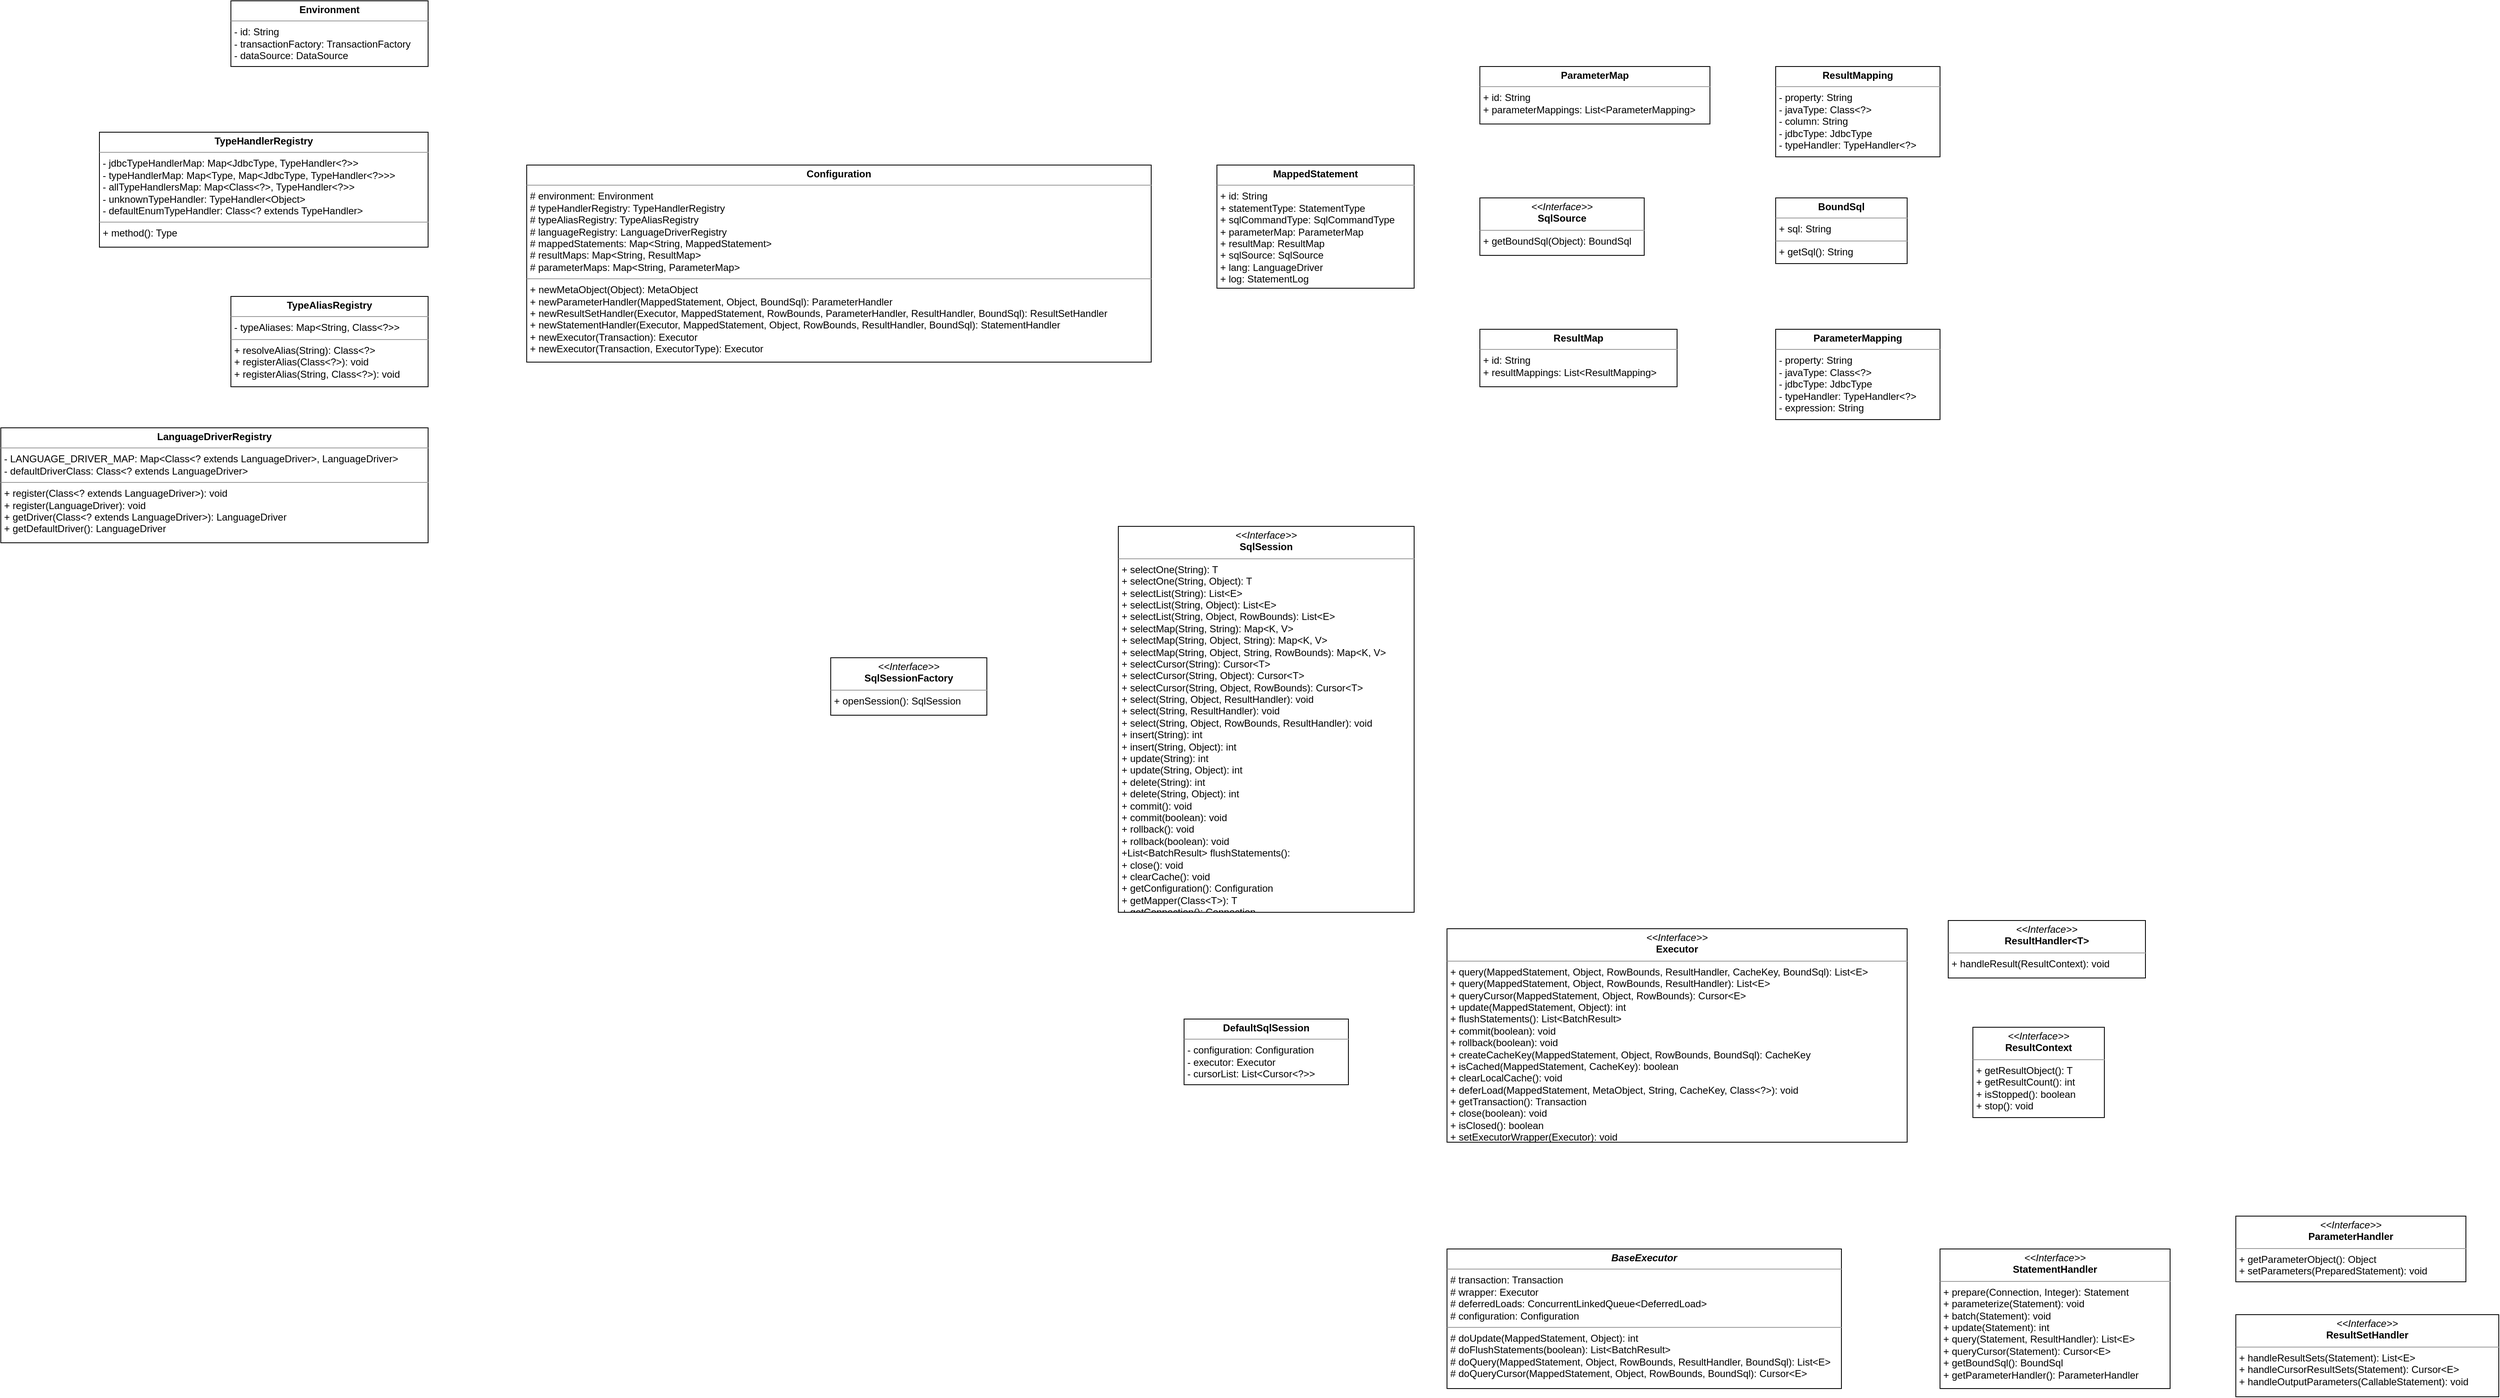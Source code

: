 <mxfile version="12.4.2" type="device" pages="1"><diagram id="11jCLRWM-ENK_kIR0f4W" name="Page-1"><mxGraphModel dx="2760" dy="754" grid="1" gridSize="10" guides="1" tooltips="1" connect="1" arrows="1" fold="1" page="1" pageScale="1" pageWidth="827" pageHeight="1169" math="0" shadow="0"><root><mxCell id="0"/><mxCell id="1" parent="0"/><mxCell id="-UJexCOjadCY9sfcEA10-1" value="&lt;p style=&quot;margin: 0px ; margin-top: 4px ; text-align: center&quot;&gt;&lt;i&gt;&amp;lt;&amp;lt;Interface&amp;gt;&amp;gt;&lt;/i&gt;&lt;br&gt;&lt;b&gt;SqlSource&lt;/b&gt;&lt;/p&gt;&lt;hr size=&quot;1&quot;&gt;&lt;p style=&quot;margin: 0px ; margin-left: 4px&quot;&gt;+ getBoundSql(Object): BoundSql&lt;/p&gt;" style="verticalAlign=top;align=left;overflow=fill;fontSize=12;fontFamily=Helvetica;html=1;" parent="1" vertex="1"><mxGeometry x="800" y="680" width="200" height="70" as="geometry"/></mxCell><mxCell id="-UJexCOjadCY9sfcEA10-2" value="&lt;p style=&quot;margin: 0px ; margin-top: 4px ; text-align: center&quot;&gt;&lt;b&gt;BoundSql&lt;/b&gt;&lt;/p&gt;&lt;hr size=&quot;1&quot;&gt;&lt;p style=&quot;margin: 0px ; margin-left: 4px&quot;&gt;+ sql: String&lt;/p&gt;&lt;hr size=&quot;1&quot;&gt;&lt;p style=&quot;margin: 0px ; margin-left: 4px&quot;&gt;+ getSql(): String&lt;/p&gt;" style="verticalAlign=top;align=left;overflow=fill;fontSize=12;fontFamily=Helvetica;html=1;" parent="1" vertex="1"><mxGeometry x="1160" y="680" width="160" height="80" as="geometry"/></mxCell><mxCell id="-UJexCOjadCY9sfcEA10-3" value="&lt;p style=&quot;margin: 0px ; margin-top: 4px ; text-align: center&quot;&gt;&lt;b&gt;MappedStatement&lt;/b&gt;&lt;/p&gt;&lt;hr size=&quot;1&quot;&gt;&lt;p style=&quot;margin: 0px ; margin-left: 4px&quot;&gt;+ id: String&lt;/p&gt;&lt;p style=&quot;margin: 0px ; margin-left: 4px&quot;&gt;+ statementType: StatementType&lt;/p&gt;&lt;p style=&quot;margin: 0px ; margin-left: 4px&quot;&gt;+ sqlCommandType: SqlCommandType&lt;/p&gt;&lt;p style=&quot;margin: 0px ; margin-left: 4px&quot;&gt;+ parameterMap: ParameterMap&lt;/p&gt;&lt;p style=&quot;margin: 0px ; margin-left: 4px&quot;&gt;+ resultMap: ResultMap&lt;/p&gt;&lt;p style=&quot;margin: 0px ; margin-left: 4px&quot;&gt;+ sqlSource: SqlSource&lt;/p&gt;&lt;p style=&quot;margin: 0px ; margin-left: 4px&quot;&gt;+ lang: LanguageDriver&lt;/p&gt;&lt;p style=&quot;margin: 0px ; margin-left: 4px&quot;&gt;+ log: StatementLog&lt;/p&gt;" style="verticalAlign=top;align=left;overflow=fill;fontSize=12;fontFamily=Helvetica;html=1;" parent="1" vertex="1"><mxGeometry x="480" y="640" width="240" height="150" as="geometry"/></mxCell><mxCell id="-UJexCOjadCY9sfcEA10-4" value="&lt;p style=&quot;margin: 0px ; margin-top: 4px ; text-align: center&quot;&gt;&lt;b&gt;TypeHandlerRegistry&lt;/b&gt;&lt;/p&gt;&lt;hr size=&quot;1&quot;&gt;&lt;p style=&quot;margin: 0px ; margin-left: 4px&quot;&gt;- jdbcTypeHandlerMap: Map&amp;lt;JdbcType, TypeHandler&amp;lt;?&amp;gt;&amp;gt;&lt;/p&gt;&lt;p style=&quot;margin: 0px ; margin-left: 4px&quot;&gt;- typeHandlerMap: Map&amp;lt;Type, Map&amp;lt;JdbcType, TypeHandler&amp;lt;?&amp;gt;&amp;gt;&amp;gt;&lt;/p&gt;&lt;p style=&quot;margin: 0px ; margin-left: 4px&quot;&gt;- allTypeHandlersMap: Map&amp;lt;Class&amp;lt;?&amp;gt;, TypeHandler&amp;lt;?&amp;gt;&amp;gt;&lt;/p&gt;&lt;p style=&quot;margin: 0px ; margin-left: 4px&quot;&gt;- unknownTypeHandler: TypeHandler&amp;lt;Object&amp;gt;&lt;/p&gt;&lt;p style=&quot;margin: 0px ; margin-left: 4px&quot;&gt;- defaultEnumTypeHandler: Class&amp;lt;? extends TypeHandler&amp;gt;&lt;/p&gt;&lt;hr size=&quot;1&quot;&gt;&lt;p style=&quot;margin: 0px ; margin-left: 4px&quot;&gt;+ method(): Type&lt;/p&gt;" style="verticalAlign=top;align=left;overflow=fill;fontSize=12;fontFamily=Helvetica;html=1;" parent="1" vertex="1"><mxGeometry x="-880" y="600" width="400" height="140" as="geometry"/></mxCell><mxCell id="-UJexCOjadCY9sfcEA10-5" value="&lt;p style=&quot;margin: 0px ; margin-top: 4px ; text-align: center&quot;&gt;&lt;b&gt;ResultMapping&lt;/b&gt;&lt;/p&gt;&lt;hr size=&quot;1&quot;&gt;&lt;p style=&quot;margin: 0px ; margin-left: 4px&quot;&gt;- property: String&lt;/p&gt;&lt;p style=&quot;margin: 0px ; margin-left: 4px&quot;&gt;- javaType: Class&amp;lt;?&amp;gt;&lt;/p&gt;&lt;p style=&quot;margin: 0px ; margin-left: 4px&quot;&gt;- column: String&lt;/p&gt;&lt;p style=&quot;margin: 0px ; margin-left: 4px&quot;&gt;- jdbcType: JdbcType&lt;/p&gt;&lt;p style=&quot;margin: 0px ; margin-left: 4px&quot;&gt;- typeHandler: TypeHandler&amp;lt;?&amp;gt;&lt;/p&gt;" style="verticalAlign=top;align=left;overflow=fill;fontSize=12;fontFamily=Helvetica;html=1;" parent="1" vertex="1"><mxGeometry x="1160" y="520" width="200" height="110" as="geometry"/></mxCell><mxCell id="-UJexCOjadCY9sfcEA10-6" value="&lt;p style=&quot;margin: 0px ; margin-top: 4px ; text-align: center&quot;&gt;&lt;b&gt;ResultMap&lt;/b&gt;&lt;/p&gt;&lt;hr size=&quot;1&quot;&gt;&lt;p style=&quot;margin: 0px ; margin-left: 4px&quot;&gt;+ id: String&lt;/p&gt;&lt;p style=&quot;margin: 0px ; margin-left: 4px&quot;&gt;+ resultMappings: List&amp;lt;ResultMapping&amp;gt;&lt;/p&gt;" style="verticalAlign=top;align=left;overflow=fill;fontSize=12;fontFamily=Helvetica;html=1;" parent="1" vertex="1"><mxGeometry x="800" y="840" width="240" height="70" as="geometry"/></mxCell><mxCell id="-UJexCOjadCY9sfcEA10-7" value="&lt;p style=&quot;margin: 0px ; margin-top: 4px ; text-align: center&quot;&gt;&lt;b&gt;ParameterMapping&lt;/b&gt;&lt;/p&gt;&lt;hr size=&quot;1&quot;&gt;&lt;p style=&quot;margin: 0px ; margin-left: 4px&quot;&gt;- property: String&lt;/p&gt;&lt;p style=&quot;margin: 0px ; margin-left: 4px&quot;&gt;- javaType: Class&amp;lt;?&amp;gt;&lt;/p&gt;&lt;p style=&quot;margin: 0px ; margin-left: 4px&quot;&gt;- jdbcType: JdbcType&lt;/p&gt;&lt;p style=&quot;margin: 0px ; margin-left: 4px&quot;&gt;- typeHandler: TypeHandler&amp;lt;?&amp;gt;&lt;/p&gt;&lt;p style=&quot;margin: 0px ; margin-left: 4px&quot;&gt;- expression: String&lt;/p&gt;" style="verticalAlign=top;align=left;overflow=fill;fontSize=12;fontFamily=Helvetica;html=1;" parent="1" vertex="1"><mxGeometry x="1160" y="840" width="200" height="110" as="geometry"/></mxCell><mxCell id="-UJexCOjadCY9sfcEA10-8" value="&lt;p style=&quot;margin: 0px ; margin-top: 4px ; text-align: center&quot;&gt;&lt;b&gt;ParameterMap&lt;/b&gt;&lt;/p&gt;&lt;hr size=&quot;1&quot;&gt;&lt;p style=&quot;margin: 0px ; margin-left: 4px&quot;&gt;+ id: String&lt;/p&gt;&lt;p style=&quot;margin: 0px ; margin-left: 4px&quot;&gt;+ parameterMappings: List&amp;lt;ParameterMapping&amp;gt;&lt;/p&gt;" style="verticalAlign=top;align=left;overflow=fill;fontSize=12;fontFamily=Helvetica;html=1;" parent="1" vertex="1"><mxGeometry x="800" y="520" width="280" height="70" as="geometry"/></mxCell><mxCell id="-UJexCOjadCY9sfcEA10-9" value="&lt;p style=&quot;margin: 0px ; margin-top: 4px ; text-align: center&quot;&gt;&lt;b&gt;TypeAliasRegistry&lt;/b&gt;&lt;/p&gt;&lt;hr size=&quot;1&quot;&gt;&lt;p style=&quot;margin: 0px ; margin-left: 4px&quot;&gt;- typeAliases: Map&amp;lt;String, Class&amp;lt;?&amp;gt;&amp;gt;&lt;/p&gt;&lt;hr size=&quot;1&quot;&gt;&lt;p style=&quot;margin: 0px ; margin-left: 4px&quot;&gt;+ resolveAlias(String): Class&amp;lt;?&amp;gt;&lt;/p&gt;&lt;p style=&quot;margin: 0px ; margin-left: 4px&quot;&gt;+ registerAlias(Class&amp;lt;?&amp;gt;): void&lt;/p&gt;&lt;p style=&quot;margin: 0px ; margin-left: 4px&quot;&gt;+ registerAlias(String, Class&amp;lt;?&amp;gt;): void&lt;/p&gt;" style="verticalAlign=top;align=left;overflow=fill;fontSize=12;fontFamily=Helvetica;html=1;" parent="1" vertex="1"><mxGeometry x="-720" y="800" width="240" height="110" as="geometry"/></mxCell><mxCell id="-UJexCOjadCY9sfcEA10-10" value="&lt;p style=&quot;margin: 0px ; margin-top: 4px ; text-align: center&quot;&gt;&lt;b&gt;LanguageDriverRegistry&lt;/b&gt;&lt;/p&gt;&lt;hr size=&quot;1&quot;&gt;&lt;p style=&quot;margin: 0px ; margin-left: 4px&quot;&gt;- LANGUAGE_DRIVER_MAP: Map&amp;lt;Class&amp;lt;? extends LanguageDriver&amp;gt;, LanguageDriver&amp;gt;&lt;/p&gt;&lt;p style=&quot;margin: 0px ; margin-left: 4px&quot;&gt;- defaultDriverClass: Class&amp;lt;? extends LanguageDriver&amp;gt;&lt;/p&gt;&lt;hr size=&quot;1&quot;&gt;&lt;p style=&quot;margin: 0px ; margin-left: 4px&quot;&gt;+ register(Class&amp;lt;? extends LanguageDriver&amp;gt;): void&lt;/p&gt;&lt;p style=&quot;margin: 0px ; margin-left: 4px&quot;&gt;+ register(LanguageDriver): void&lt;/p&gt;&lt;p style=&quot;margin: 0px ; margin-left: 4px&quot;&gt;+ getDriver(Class&amp;lt;? extends LanguageDriver&amp;gt;): LanguageDriver&lt;/p&gt;&lt;p style=&quot;margin: 0px ; margin-left: 4px&quot;&gt;+ getDefaultDriver(): LanguageDriver&lt;/p&gt;" style="verticalAlign=top;align=left;overflow=fill;fontSize=12;fontFamily=Helvetica;html=1;" parent="1" vertex="1"><mxGeometry x="-1000" y="960" width="520" height="140" as="geometry"/></mxCell><mxCell id="-UJexCOjadCY9sfcEA10-11" value="&lt;p style=&quot;margin: 0px ; margin-top: 4px ; text-align: center&quot;&gt;&lt;b&gt;Configuration&lt;/b&gt;&lt;/p&gt;&lt;hr size=&quot;1&quot;&gt;&lt;p style=&quot;margin: 0px ; margin-left: 4px&quot;&gt;# environment: Environment&lt;/p&gt;&lt;p style=&quot;margin: 0px ; margin-left: 4px&quot;&gt;# typeHandlerRegistry: TypeHandlerRegistry&lt;/p&gt;&lt;p style=&quot;margin: 0px ; margin-left: 4px&quot;&gt;# typeAliasRegistry: TypeAliasRegistry&lt;/p&gt;&lt;p style=&quot;margin: 0px ; margin-left: 4px&quot;&gt;# languageRegistry: LanguageDriverRegistry&lt;/p&gt;&lt;p style=&quot;margin: 0px ; margin-left: 4px&quot;&gt;# mappedStatements: Map&amp;lt;String, MappedStatement&amp;gt;&lt;/p&gt;&lt;p style=&quot;margin: 0px ; margin-left: 4px&quot;&gt;# resultMaps: Map&amp;lt;String, ResultMap&amp;gt;&lt;/p&gt;&lt;p style=&quot;margin: 0px ; margin-left: 4px&quot;&gt;# parameterMaps: Map&amp;lt;String, ParameterMap&amp;gt;&lt;/p&gt;&lt;hr size=&quot;1&quot;&gt;&lt;p style=&quot;margin: 0px ; margin-left: 4px&quot;&gt;+ newMetaObject(Object): MetaObject&lt;/p&gt;&lt;p style=&quot;margin: 0px ; margin-left: 4px&quot;&gt;+ newParameterHandler(MappedStatement, Object, BoundSql): ParameterHandler&lt;/p&gt;&lt;p style=&quot;margin: 0px ; margin-left: 4px&quot;&gt;+ newResultSetHandler(Executor, MappedStatement, RowBounds, ParameterHandler, ResultHandler, BoundSql): ResultSetHandler&lt;/p&gt;&lt;p style=&quot;margin: 0px ; margin-left: 4px&quot;&gt;+ newStatementHandler(Executor, MappedStatement, Object, RowBounds, ResultHandler, BoundSql): StatementHandler&lt;/p&gt;&lt;p style=&quot;margin: 0px ; margin-left: 4px&quot;&gt;+ newExecutor(Transaction): Executor&lt;/p&gt;&lt;p style=&quot;margin: 0px ; margin-left: 4px&quot;&gt;+ newExecutor(Transaction, ExecutorType): Executor&lt;/p&gt;" style="verticalAlign=top;align=left;overflow=fill;fontSize=12;fontFamily=Helvetica;html=1;" parent="1" vertex="1"><mxGeometry x="-360" y="640" width="760" height="240" as="geometry"/></mxCell><mxCell id="-UJexCOjadCY9sfcEA10-12" value="&lt;p style=&quot;margin: 0px ; margin-top: 4px ; text-align: center&quot;&gt;&lt;b&gt;Environment&lt;/b&gt;&lt;/p&gt;&lt;hr size=&quot;1&quot;&gt;&lt;p style=&quot;margin: 0px ; margin-left: 4px&quot;&gt;- id: String&lt;/p&gt;&lt;p style=&quot;margin: 0px ; margin-left: 4px&quot;&gt;- transactionFactory: TransactionFactory&lt;/p&gt;&lt;p style=&quot;margin: 0px ; margin-left: 4px&quot;&gt;- dataSource: DataSource&lt;/p&gt;" style="verticalAlign=top;align=left;overflow=fill;fontSize=12;fontFamily=Helvetica;html=1;" parent="1" vertex="1"><mxGeometry x="-720" y="440" width="240" height="80" as="geometry"/></mxCell><mxCell id="-UJexCOjadCY9sfcEA10-13" value="&lt;p style=&quot;margin: 0px ; margin-top: 4px ; text-align: center&quot;&gt;&lt;i&gt;&amp;lt;&amp;lt;Interface&amp;gt;&amp;gt;&lt;/i&gt;&lt;br&gt;&lt;b&gt;SqlSessionFactory&lt;/b&gt;&lt;/p&gt;&lt;hr size=&quot;1&quot;&gt;&lt;p style=&quot;margin: 0px ; margin-left: 4px&quot;&gt;+ openSession(): SqlSession&lt;br&gt;&lt;/p&gt;" style="verticalAlign=top;align=left;overflow=fill;fontSize=12;fontFamily=Helvetica;html=1;" parent="1" vertex="1"><mxGeometry x="10" y="1240" width="190" height="70" as="geometry"/></mxCell><mxCell id="-UJexCOjadCY9sfcEA10-14" value="&lt;p style=&quot;margin: 0px ; margin-top: 4px ; text-align: center&quot;&gt;&lt;i&gt;&amp;lt;&amp;lt;Interface&amp;gt;&amp;gt;&lt;/i&gt;&lt;br&gt;&lt;b&gt;SqlSession&lt;/b&gt;&lt;/p&gt;&lt;hr size=&quot;1&quot;&gt;&lt;p style=&quot;margin: 0px ; margin-left: 4px&quot;&gt;+ selectOne(String): T&lt;/p&gt;&lt;p style=&quot;margin: 0px ; margin-left: 4px&quot;&gt;+ selectOne(String, Object): T&lt;/p&gt;&lt;p style=&quot;margin: 0px ; margin-left: 4px&quot;&gt;+ selectList(String): List&amp;lt;E&amp;gt;&lt;/p&gt;&lt;p style=&quot;margin: 0px ; margin-left: 4px&quot;&gt;+ selectList(String, Object): List&amp;lt;E&amp;gt;&lt;/p&gt;&lt;p style=&quot;margin: 0px ; margin-left: 4px&quot;&gt;+ selectList(String, Object, RowBounds): List&amp;lt;E&amp;gt;&lt;/p&gt;&lt;p style=&quot;margin: 0px ; margin-left: 4px&quot;&gt;+ selectMap(String, String): Map&amp;lt;K, V&amp;gt;&lt;/p&gt;&lt;p style=&quot;margin: 0px ; margin-left: 4px&quot;&gt;+ selectMap(String, Object, String): Map&amp;lt;K, V&amp;gt;&lt;/p&gt;&lt;p style=&quot;margin: 0px ; margin-left: 4px&quot;&gt;+ selectMap(String, Object, String, RowBounds): Map&amp;lt;K, V&amp;gt;&lt;/p&gt;&lt;p style=&quot;margin: 0px ; margin-left: 4px&quot;&gt;+ selectCursor(String): Cursor&amp;lt;T&amp;gt;&lt;/p&gt;&lt;p style=&quot;margin: 0px ; margin-left: 4px&quot;&gt;+ selectCursor(String, Object): Cursor&amp;lt;T&amp;gt;&lt;/p&gt;&lt;p style=&quot;margin: 0px ; margin-left: 4px&quot;&gt;+ selectCursor(String, Object, RowBounds): Cursor&amp;lt;T&amp;gt;&lt;/p&gt;&lt;p style=&quot;margin: 0px ; margin-left: 4px&quot;&gt;+ select(String, Object, ResultHandler): void&lt;/p&gt;&lt;p style=&quot;margin: 0px ; margin-left: 4px&quot;&gt;+ select(String, ResultHandler): void&lt;/p&gt;&lt;p style=&quot;margin: 0px ; margin-left: 4px&quot;&gt;+ select(String, Object, RowBounds, ResultHandler): void&lt;/p&gt;&lt;p style=&quot;margin: 0px ; margin-left: 4px&quot;&gt;+ insert(String): int&lt;/p&gt;&lt;p style=&quot;margin: 0px ; margin-left: 4px&quot;&gt;+ insert(String, Object): int&lt;/p&gt;&lt;p style=&quot;margin: 0px ; margin-left: 4px&quot;&gt;+ update(String): int&lt;/p&gt;&lt;p style=&quot;margin: 0px ; margin-left: 4px&quot;&gt;+ update(String, Object): int&lt;/p&gt;&lt;p style=&quot;margin: 0px ; margin-left: 4px&quot;&gt;+ delete(String): int&lt;/p&gt;&lt;p style=&quot;margin: 0px ; margin-left: 4px&quot;&gt;+ delete(String, Object): int&lt;/p&gt;&lt;p style=&quot;margin: 0px ; margin-left: 4px&quot;&gt;+ commit(): void&lt;/p&gt;&lt;p style=&quot;margin: 0px ; margin-left: 4px&quot;&gt;+ commit(boolean): void&lt;/p&gt;&lt;p style=&quot;margin: 0px ; margin-left: 4px&quot;&gt;+ rollback(): void&lt;/p&gt;&lt;p style=&quot;margin: 0px ; margin-left: 4px&quot;&gt;+ rollback(boolean): void&lt;/p&gt;&lt;p style=&quot;margin: 0px ; margin-left: 4px&quot;&gt;+List&amp;lt;BatchResult&amp;gt; flushStatements():&amp;nbsp;&lt;/p&gt;&lt;p style=&quot;margin: 0px ; margin-left: 4px&quot;&gt;+ close(): void&lt;/p&gt;&lt;p style=&quot;margin: 0px ; margin-left: 4px&quot;&gt;+ clearCache(): void&lt;/p&gt;&lt;p style=&quot;margin: 0px ; margin-left: 4px&quot;&gt;+ getConfiguration(): Configuration&lt;/p&gt;&lt;p style=&quot;margin: 0px ; margin-left: 4px&quot;&gt;+ getMapper(Class&amp;lt;T&amp;gt;): T&lt;/p&gt;&lt;p style=&quot;margin: 0px ; margin-left: 4px&quot;&gt;+ getConnection(): Connection&lt;/p&gt;" style="verticalAlign=top;align=left;overflow=fill;fontSize=12;fontFamily=Helvetica;html=1;" parent="1" vertex="1"><mxGeometry x="360" y="1080" width="360" height="470" as="geometry"/></mxCell><mxCell id="-UJexCOjadCY9sfcEA10-15" value="&lt;p style=&quot;margin: 0px ; margin-top: 4px ; text-align: center&quot;&gt;&lt;b&gt;DefaultSqlSession&lt;/b&gt;&lt;/p&gt;&lt;hr size=&quot;1&quot;&gt;&lt;p style=&quot;margin: 0px ; margin-left: 4px&quot;&gt;- configuration: Configuration&lt;/p&gt;&lt;p style=&quot;margin: 0px ; margin-left: 4px&quot;&gt;- executor: Executor&lt;/p&gt;&lt;p style=&quot;margin: 0px ; margin-left: 4px&quot;&gt;- cursorList: List&amp;lt;Cursor&amp;lt;?&amp;gt;&amp;gt;&lt;/p&gt;" style="verticalAlign=top;align=left;overflow=fill;fontSize=12;fontFamily=Helvetica;html=1;" parent="1" vertex="1"><mxGeometry x="440" y="1680" width="200" height="80" as="geometry"/></mxCell><mxCell id="-UJexCOjadCY9sfcEA10-16" value="&lt;p style=&quot;margin: 0px ; margin-top: 4px ; text-align: center&quot;&gt;&lt;i&gt;&amp;lt;&amp;lt;Interface&amp;gt;&amp;gt;&lt;/i&gt;&lt;br&gt;&lt;b&gt;ResultHandler&amp;lt;T&amp;gt;&lt;/b&gt;&lt;/p&gt;&lt;hr size=&quot;1&quot;&gt;&lt;p style=&quot;margin: 0px ; margin-left: 4px&quot;&gt;+ handleResult(ResultContext): void&lt;br&gt;&lt;/p&gt;" style="verticalAlign=top;align=left;overflow=fill;fontSize=12;fontFamily=Helvetica;html=1;" parent="1" vertex="1"><mxGeometry x="1370" y="1560" width="240" height="70" as="geometry"/></mxCell><mxCell id="-UJexCOjadCY9sfcEA10-17" value="&lt;p style=&quot;margin: 0px ; margin-top: 4px ; text-align: center&quot;&gt;&lt;i&gt;&amp;lt;&amp;lt;Interface&amp;gt;&amp;gt;&lt;/i&gt;&lt;br&gt;&lt;b&gt;ResultContext&lt;/b&gt;&lt;/p&gt;&lt;hr size=&quot;1&quot;&gt;&lt;p style=&quot;margin: 0px ; margin-left: 4px&quot;&gt;+ getResultObject(): T&lt;/p&gt;&lt;p style=&quot;margin: 0px ; margin-left: 4px&quot;&gt;+ getResultCount(): int&lt;/p&gt;&lt;p style=&quot;margin: 0px ; margin-left: 4px&quot;&gt;+ isStopped(): boolean&lt;/p&gt;&lt;p style=&quot;margin: 0px ; margin-left: 4px&quot;&gt;+ stop(): void&lt;/p&gt;" style="verticalAlign=top;align=left;overflow=fill;fontSize=12;fontFamily=Helvetica;html=1;" parent="1" vertex="1"><mxGeometry x="1400" y="1690" width="160" height="110" as="geometry"/></mxCell><mxCell id="-UJexCOjadCY9sfcEA10-18" value="&lt;p style=&quot;margin: 0px ; margin-top: 4px ; text-align: center&quot;&gt;&lt;i&gt;&amp;lt;&amp;lt;Interface&amp;gt;&amp;gt;&lt;/i&gt;&lt;br&gt;&lt;b&gt;Executor&lt;/b&gt;&lt;/p&gt;&lt;hr size=&quot;1&quot;&gt;&lt;p style=&quot;margin: 0px ; margin-left: 4px&quot;&gt;+ query(MappedStatement, Object, RowBounds, ResultHandler, CacheKey, BoundSql): List&amp;lt;E&amp;gt;&lt;/p&gt;&lt;p style=&quot;margin: 0px ; margin-left: 4px&quot;&gt;+ query(MappedStatement, Object, RowBounds, ResultHandler): List&amp;lt;E&amp;gt;&lt;/p&gt;&lt;p style=&quot;margin: 0px ; margin-left: 4px&quot;&gt;+ queryCursor(MappedStatement, Object, RowBounds): Cursor&amp;lt;E&amp;gt;&lt;/p&gt;&lt;p style=&quot;margin: 0px ; margin-left: 4px&quot;&gt;+ update(MappedStatement, Object): int&lt;/p&gt;&lt;p style=&quot;margin: 0px ; margin-left: 4px&quot;&gt;+ flushStatements(): List&amp;lt;BatchResult&amp;gt;&lt;/p&gt;&lt;p style=&quot;margin: 0px ; margin-left: 4px&quot;&gt;+ commit(boolean): void&lt;/p&gt;&lt;p style=&quot;margin: 0px ; margin-left: 4px&quot;&gt;+ rollback(boolean): void&lt;/p&gt;&lt;p style=&quot;margin: 0px ; margin-left: 4px&quot;&gt;+ createCacheKey(MappedStatement, Object, RowBounds, BoundSql): CacheKey&lt;/p&gt;&lt;p style=&quot;margin: 0px ; margin-left: 4px&quot;&gt;+ isCached(MappedStatement, CacheKey): boolean&lt;/p&gt;&lt;p style=&quot;margin: 0px ; margin-left: 4px&quot;&gt;+ clearLocalCache(): void&lt;/p&gt;&lt;p style=&quot;margin: 0px ; margin-left: 4px&quot;&gt;+ deferLoad(MappedStatement, MetaObject, String, CacheKey, Class&amp;lt;?&amp;gt;): void&lt;/p&gt;&lt;p style=&quot;margin: 0px ; margin-left: 4px&quot;&gt;+ getTransaction(): Transaction&lt;/p&gt;&lt;p style=&quot;margin: 0px ; margin-left: 4px&quot;&gt;+ close(boolean): void&lt;/p&gt;&lt;p style=&quot;margin: 0px ; margin-left: 4px&quot;&gt;+ isClosed(): boolean&lt;/p&gt;&lt;p style=&quot;margin: 0px ; margin-left: 4px&quot;&gt;+ setExecutorWrapper(Executor): void&lt;/p&gt;" style="verticalAlign=top;align=left;overflow=fill;fontSize=12;fontFamily=Helvetica;html=1;" parent="1" vertex="1"><mxGeometry x="760" y="1570" width="560" height="260" as="geometry"/></mxCell><mxCell id="-UJexCOjadCY9sfcEA10-19" value="&lt;p style=&quot;margin: 0px ; margin-top: 4px ; text-align: center&quot;&gt;&lt;i&gt;&amp;lt;&amp;lt;Interface&amp;gt;&amp;gt;&lt;/i&gt;&lt;br&gt;&lt;b&gt;ParameterHandler&lt;/b&gt;&lt;/p&gt;&lt;hr size=&quot;1&quot;&gt;&lt;p style=&quot;margin: 0px ; margin-left: 4px&quot;&gt;+ getParameterObject(): Object&lt;/p&gt;&lt;p style=&quot;margin: 0px ; margin-left: 4px&quot;&gt;+ setParameters(PreparedStatement): void&lt;/p&gt;" style="verticalAlign=top;align=left;overflow=fill;fontSize=12;fontFamily=Helvetica;html=1;" parent="1" vertex="1"><mxGeometry x="1720" y="1920" width="280" height="80" as="geometry"/></mxCell><mxCell id="-UJexCOjadCY9sfcEA10-20" value="&lt;p style=&quot;margin: 0px ; margin-top: 4px ; text-align: center&quot;&gt;&lt;i&gt;&amp;lt;&amp;lt;Interface&amp;gt;&amp;gt;&lt;/i&gt;&lt;br&gt;&lt;b&gt;StatementHandler&lt;/b&gt;&lt;/p&gt;&lt;hr size=&quot;1&quot;&gt;&lt;p style=&quot;margin: 0px ; margin-left: 4px&quot;&gt;+ prepare(Connection, Integer): Statement&lt;/p&gt;&lt;p style=&quot;margin: 0px ; margin-left: 4px&quot;&gt;+ parameterize(Statement): void&lt;/p&gt;&lt;p style=&quot;margin: 0px ; margin-left: 4px&quot;&gt;+ batch(Statement): void&lt;/p&gt;&lt;p style=&quot;margin: 0px ; margin-left: 4px&quot;&gt;+ update(Statement): int&lt;/p&gt;&lt;p style=&quot;margin: 0px ; margin-left: 4px&quot;&gt;+ query(Statement, ResultHandler): List&amp;lt;E&amp;gt;&lt;/p&gt;&lt;p style=&quot;margin: 0px ; margin-left: 4px&quot;&gt;+ queryCursor(Statement): Cursor&amp;lt;E&amp;gt;&lt;/p&gt;&lt;p style=&quot;margin: 0px ; margin-left: 4px&quot;&gt;+ getBoundSql(): BoundSql&lt;/p&gt;&lt;p style=&quot;margin: 0px ; margin-left: 4px&quot;&gt;+ getParameterHandler(): ParameterHandler&lt;/p&gt;" style="verticalAlign=top;align=left;overflow=fill;fontSize=12;fontFamily=Helvetica;html=1;" parent="1" vertex="1"><mxGeometry x="1360" y="1960" width="280" height="170" as="geometry"/></mxCell><mxCell id="-UJexCOjadCY9sfcEA10-21" value="&lt;p style=&quot;margin: 0px ; margin-top: 4px ; text-align: center&quot;&gt;&lt;i&gt;&amp;lt;&amp;lt;Interface&amp;gt;&amp;gt;&lt;/i&gt;&lt;br&gt;&lt;b&gt;ResultSetHandler&lt;/b&gt;&lt;/p&gt;&lt;hr size=&quot;1&quot;&gt;&lt;p style=&quot;margin: 0px ; margin-left: 4px&quot;&gt;+ handleResultSets(Statement): List&amp;lt;E&amp;gt;&lt;/p&gt;&lt;p style=&quot;margin: 0px ; margin-left: 4px&quot;&gt;+ handleCursorResultSets(Statement): Cursor&amp;lt;E&amp;gt;&lt;/p&gt;&lt;p style=&quot;margin: 0px ; margin-left: 4px&quot;&gt;+ handleOutputParameters(CallableStatement): void&lt;/p&gt;" style="verticalAlign=top;align=left;overflow=fill;fontSize=12;fontFamily=Helvetica;html=1;" parent="1" vertex="1"><mxGeometry x="1720" y="2040" width="320" height="100" as="geometry"/></mxCell><mxCell id="-UJexCOjadCY9sfcEA10-22" value="&lt;p style=&quot;margin: 0px ; margin-top: 4px ; text-align: center&quot;&gt;&lt;b&gt;&lt;i&gt;BaseExecutor&lt;/i&gt;&lt;/b&gt;&lt;/p&gt;&lt;hr size=&quot;1&quot;&gt;&lt;p style=&quot;margin: 0px ; margin-left: 4px&quot;&gt;# transaction: Transaction&lt;/p&gt;&lt;p style=&quot;margin: 0px ; margin-left: 4px&quot;&gt;# wrapper: Executor&lt;/p&gt;&lt;p style=&quot;margin: 0px ; margin-left: 4px&quot;&gt;# deferredLoads: ConcurrentLinkedQueue&amp;lt;DeferredLoad&amp;gt;&lt;/p&gt;&lt;p style=&quot;margin: 0px ; margin-left: 4px&quot;&gt;# configuration: Configuration&lt;/p&gt;&lt;hr size=&quot;1&quot;&gt;&lt;p style=&quot;margin: 0px ; margin-left: 4px&quot;&gt;# doUpdate(MappedStatement, Object): int&lt;/p&gt;&lt;p style=&quot;margin: 0px ; margin-left: 4px&quot;&gt;# doFlushStatements(boolean): List&amp;lt;BatchResult&amp;gt;&lt;/p&gt;&lt;p style=&quot;margin: 0px ; margin-left: 4px&quot;&gt;# doQuery(MappedStatement, Object, RowBounds, ResultHandler, BoundSql): List&amp;lt;E&amp;gt;&lt;/p&gt;&lt;p style=&quot;margin: 0px ; margin-left: 4px&quot;&gt;# doQueryCursor(MappedStatement, Object, RowBounds, BoundSql): Cursor&amp;lt;E&amp;gt;&lt;/p&gt;" style="verticalAlign=top;align=left;overflow=fill;fontSize=12;fontFamily=Helvetica;html=1;" parent="1" vertex="1"><mxGeometry x="760" y="1960" width="480" height="170" as="geometry"/></mxCell></root></mxGraphModel></diagram></mxfile>